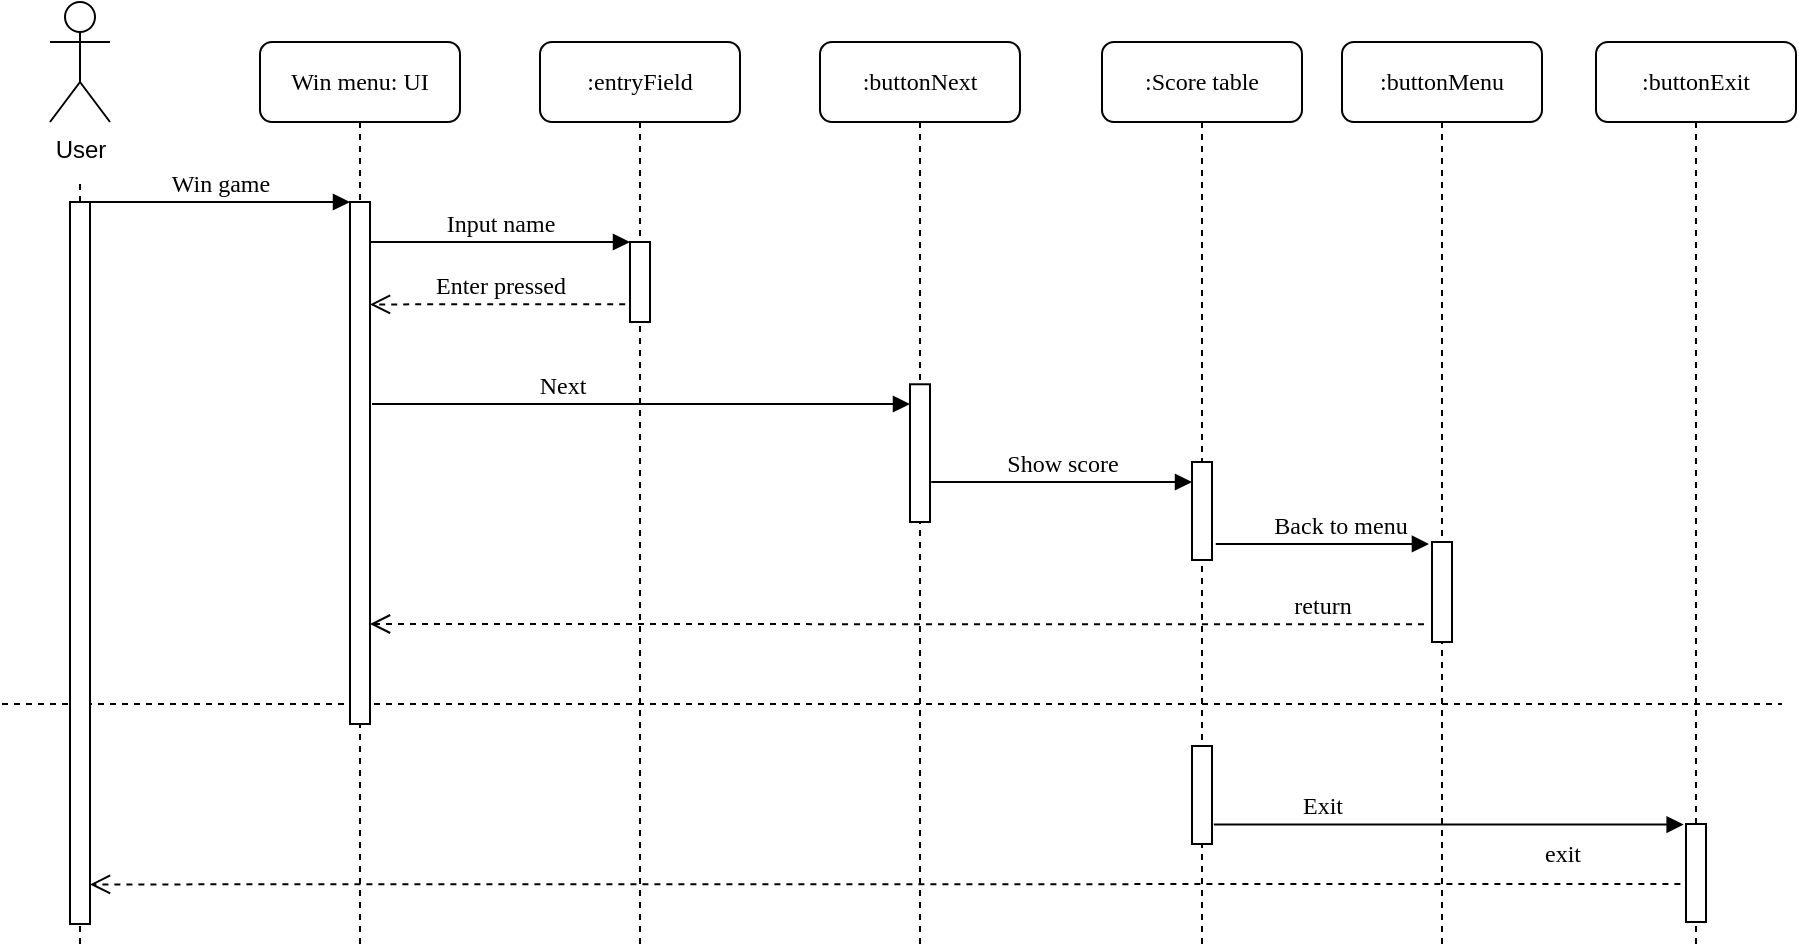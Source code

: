 <mxfile version="14.0.1" type="device"><diagram id="h9st2DXIC28NBQSLLTS9" name="Page-1"><mxGraphModel dx="1730" dy="1022" grid="1" gridSize="10" guides="1" tooltips="1" connect="1" arrows="1" fold="1" page="1" pageScale="1" pageWidth="827" pageHeight="1169" math="0" shadow="0"><root><mxCell id="0"/><mxCell id="1" parent="0"/><mxCell id="5oZ1idAoIEOfA9_rG4AP-1" value=":entryField" style="shape=umlLifeline;perimeter=lifelinePerimeter;whiteSpace=wrap;html=1;container=1;collapsible=0;recursiveResize=0;outlineConnect=0;rounded=1;shadow=0;comic=0;labelBackgroundColor=none;strokeWidth=1;fontFamily=Verdana;fontSize=12;align=center;" parent="1" vertex="1"><mxGeometry x="299" y="309" width="100" height="451" as="geometry"/></mxCell><mxCell id="5oZ1idAoIEOfA9_rG4AP-2" value="" style="html=1;points=[];perimeter=orthogonalPerimeter;rounded=0;shadow=0;comic=0;labelBackgroundColor=none;strokeWidth=1;fontFamily=Verdana;fontSize=12;align=center;" parent="5oZ1idAoIEOfA9_rG4AP-1" vertex="1"><mxGeometry x="45" y="100" width="10" height="40" as="geometry"/></mxCell><mxCell id="oBhiKQx70gJ2pxrSRNjj-8" value="" style="endArrow=none;dashed=1;html=1;" edge="1" parent="5oZ1idAoIEOfA9_rG4AP-1"><mxGeometry width="50" height="50" relative="1" as="geometry"><mxPoint x="-269" y="331" as="sourcePoint"/><mxPoint x="621" y="331" as="targetPoint"/></mxGeometry></mxCell><mxCell id="5oZ1idAoIEOfA9_rG4AP-5" value=":buttonNext" style="shape=umlLifeline;perimeter=lifelinePerimeter;whiteSpace=wrap;html=1;container=1;collapsible=0;recursiveResize=0;outlineConnect=0;rounded=1;shadow=0;comic=0;labelBackgroundColor=none;strokeWidth=1;fontFamily=Verdana;fontSize=12;align=center;" parent="1" vertex="1"><mxGeometry x="439" y="309" width="100" height="451" as="geometry"/></mxCell><mxCell id="5oZ1idAoIEOfA9_rG4AP-6" value="" style="html=1;points=[];perimeter=orthogonalPerimeter;rounded=0;shadow=0;comic=0;labelBackgroundColor=none;strokeWidth=1;fontFamily=Verdana;fontSize=12;align=center;" parent="5oZ1idAoIEOfA9_rG4AP-5" vertex="1"><mxGeometry x="45" y="171.14" width="10" height="68.86" as="geometry"/></mxCell><mxCell id="5oZ1idAoIEOfA9_rG4AP-8" value="Win menu: UI" style="shape=umlLifeline;perimeter=lifelinePerimeter;whiteSpace=wrap;html=1;container=0;collapsible=0;recursiveResize=0;outlineConnect=0;rounded=1;shadow=0;comic=0;labelBackgroundColor=none;strokeWidth=1;fontFamily=Verdana;fontSize=12;align=center;" parent="1" vertex="1"><mxGeometry x="159" y="309" width="100" height="451" as="geometry"/></mxCell><mxCell id="5oZ1idAoIEOfA9_rG4AP-12" value="Input name" style="html=1;verticalAlign=bottom;endArrow=block;entryX=0;entryY=0;labelBackgroundColor=none;fontFamily=Verdana;fontSize=12;edgeStyle=elbowEdgeStyle;elbow=vertical;" parent="1" edge="1"><mxGeometry relative="1" as="geometry"><mxPoint x="214" y="409" as="sourcePoint"/><mxPoint x="344" y="409" as="targetPoint"/></mxGeometry></mxCell><mxCell id="5oZ1idAoIEOfA9_rG4AP-14" value="User" style="shape=umlActor;verticalLabelPosition=bottom;verticalAlign=top;html=1;" parent="1" vertex="1"><mxGeometry x="54" y="289" width="30" height="60" as="geometry"/></mxCell><mxCell id="5oZ1idAoIEOfA9_rG4AP-15" value="" style="html=1;points=[];perimeter=orthogonalPerimeter;rounded=0;shadow=0;comic=0;labelBackgroundColor=none;strokeWidth=1;fontFamily=Verdana;fontSize=12;align=center;" parent="1" vertex="1"><mxGeometry x="204" y="389" width="10" height="261" as="geometry"/></mxCell><mxCell id="5oZ1idAoIEOfA9_rG4AP-16" value="" style="endArrow=none;dashed=1;html=1;" parent="1" source="5oZ1idAoIEOfA9_rG4AP-17" edge="1"><mxGeometry width="50" height="50" relative="1" as="geometry"><mxPoint x="99" y="879" as="sourcePoint"/><mxPoint x="69" y="379" as="targetPoint"/></mxGeometry></mxCell><mxCell id="5oZ1idAoIEOfA9_rG4AP-17" value="" style="html=1;points=[];perimeter=orthogonalPerimeter;" parent="1" vertex="1"><mxGeometry x="64" y="389" width="10" height="361" as="geometry"/></mxCell><mxCell id="5oZ1idAoIEOfA9_rG4AP-18" value="" style="endArrow=none;dashed=1;html=1;" parent="1" target="5oZ1idAoIEOfA9_rG4AP-17" edge="1"><mxGeometry width="50" height="50" relative="1" as="geometry"><mxPoint x="69" y="760" as="sourcePoint"/><mxPoint x="99" y="379" as="targetPoint"/></mxGeometry></mxCell><mxCell id="5oZ1idAoIEOfA9_rG4AP-19" value="Win game" style="html=1;verticalAlign=bottom;endArrow=block;entryX=0;entryY=0;labelBackgroundColor=none;fontFamily=Verdana;fontSize=12;edgeStyle=elbowEdgeStyle;elbow=vertical;" parent="1" edge="1"><mxGeometry relative="1" as="geometry"><mxPoint x="74" y="389" as="sourcePoint"/><mxPoint x="204" y="389" as="targetPoint"/></mxGeometry></mxCell><mxCell id="5oZ1idAoIEOfA9_rG4AP-41" value=":Score table" style="shape=umlLifeline;perimeter=lifelinePerimeter;whiteSpace=wrap;html=1;container=1;collapsible=0;recursiveResize=0;outlineConnect=0;rounded=1;shadow=0;comic=0;labelBackgroundColor=none;strokeWidth=1;fontFamily=Verdana;fontSize=12;align=center;" parent="1" vertex="1"><mxGeometry x="580" y="309" width="100" height="451" as="geometry"/></mxCell><mxCell id="5oZ1idAoIEOfA9_rG4AP-42" value="" style="html=1;points=[];perimeter=orthogonalPerimeter;rounded=0;shadow=0;comic=0;labelBackgroundColor=none;strokeWidth=1;fontFamily=Verdana;fontSize=12;align=center;" parent="5oZ1idAoIEOfA9_rG4AP-41" vertex="1"><mxGeometry x="45" y="210" width="10" height="49" as="geometry"/></mxCell><mxCell id="oBhiKQx70gJ2pxrSRNjj-7" value="" style="html=1;points=[];perimeter=orthogonalPerimeter;rounded=0;shadow=0;comic=0;labelBackgroundColor=none;strokeWidth=1;fontFamily=Verdana;fontSize=12;align=center;" vertex="1" parent="5oZ1idAoIEOfA9_rG4AP-41"><mxGeometry x="45" y="352" width="10" height="49" as="geometry"/></mxCell><mxCell id="5oZ1idAoIEOfA9_rG4AP-45" value="Show score" style="html=1;verticalAlign=bottom;endArrow=block;labelBackgroundColor=none;fontFamily=Verdana;fontSize=12;edgeStyle=elbowEdgeStyle;elbow=vertical;" parent="1" target="5oZ1idAoIEOfA9_rG4AP-42" edge="1"><mxGeometry x="0.161" relative="1" as="geometry"><mxPoint x="510" y="529" as="sourcePoint"/><mxPoint x="600" y="518.5" as="targetPoint"/><Array as="points"><mxPoint x="490" y="529"/></Array><mxPoint as="offset"/></mxGeometry></mxCell><mxCell id="5oZ1idAoIEOfA9_rG4AP-49" value="return" style="html=1;verticalAlign=bottom;endArrow=open;dashed=1;endSize=8;labelBackgroundColor=none;fontFamily=Verdana;fontSize=12;edgeStyle=elbowEdgeStyle;elbow=vertical;exitX=-0.4;exitY=0.823;exitDx=0;exitDy=0;exitPerimeter=0;" parent="1" edge="1" source="oBhiKQx70gJ2pxrSRNjj-3"><mxGeometry x="-0.806" relative="1" as="geometry"><mxPoint x="214" y="600" as="targetPoint"/><Array as="points"><mxPoint x="740" y="600"/></Array><mxPoint x="622.4" y="601.0" as="sourcePoint"/><mxPoint as="offset"/></mxGeometry></mxCell><mxCell id="5oZ1idAoIEOfA9_rG4AP-56" value="exit" style="html=1;verticalAlign=bottom;endArrow=open;dashed=1;endSize=8;labelBackgroundColor=none;fontFamily=Verdana;fontSize=12;edgeStyle=elbowEdgeStyle;elbow=vertical;exitX=-0.28;exitY=0.612;exitDx=0;exitDy=0;exitPerimeter=0;" parent="1" edge="1" source="oBhiKQx70gJ2pxrSRNjj-5"><mxGeometry x="-0.851" y="-6" relative="1" as="geometry"><mxPoint x="74" y="730" as="targetPoint"/><Array as="points"><mxPoint x="194.6" y="730.2"/></Array><mxPoint x="201.6" y="730.1" as="sourcePoint"/><mxPoint as="offset"/></mxGeometry></mxCell><mxCell id="oBhiKQx70gJ2pxrSRNjj-1" value="Enter pressed" style="html=1;verticalAlign=bottom;endArrow=open;dashed=1;endSize=8;labelBackgroundColor=none;fontFamily=Verdana;fontSize=12;edgeStyle=elbowEdgeStyle;elbow=vertical;exitX=-0.14;exitY=0.89;exitDx=0;exitDy=0;exitPerimeter=0;" edge="1" parent="1"><mxGeometry x="-0.022" relative="1" as="geometry"><mxPoint x="214" y="440" as="targetPoint"/><Array as="points"><mxPoint x="334.6" y="440.2"/></Array><mxPoint x="341.6" y="440.1" as="sourcePoint"/><mxPoint as="offset"/></mxGeometry></mxCell><mxCell id="5oZ1idAoIEOfA9_rG4AP-13" value="Next" style="html=1;verticalAlign=bottom;endArrow=block;labelBackgroundColor=none;fontFamily=Verdana;fontSize=12;edgeStyle=elbowEdgeStyle;elbow=vertical;" parent="1" edge="1"><mxGeometry x="-0.294" relative="1" as="geometry"><mxPoint x="215" y="490" as="sourcePoint"/><mxPoint x="484" y="490" as="targetPoint"/><Array as="points"><mxPoint x="360" y="490"/></Array><mxPoint as="offset"/></mxGeometry></mxCell><mxCell id="oBhiKQx70gJ2pxrSRNjj-2" value=":buttonMenu" style="shape=umlLifeline;perimeter=lifelinePerimeter;whiteSpace=wrap;html=1;container=1;collapsible=0;recursiveResize=0;outlineConnect=0;rounded=1;shadow=0;comic=0;labelBackgroundColor=none;strokeWidth=1;fontFamily=Verdana;fontSize=12;align=center;" vertex="1" parent="1"><mxGeometry x="700" y="309" width="100" height="451" as="geometry"/></mxCell><mxCell id="oBhiKQx70gJ2pxrSRNjj-3" value="" style="html=1;points=[];perimeter=orthogonalPerimeter;rounded=0;shadow=0;comic=0;labelBackgroundColor=none;strokeWidth=1;fontFamily=Verdana;fontSize=12;align=center;" vertex="1" parent="oBhiKQx70gJ2pxrSRNjj-2"><mxGeometry x="45" y="250" width="10" height="50" as="geometry"/></mxCell><mxCell id="oBhiKQx70gJ2pxrSRNjj-4" value=":buttonExit" style="shape=umlLifeline;perimeter=lifelinePerimeter;whiteSpace=wrap;html=1;container=1;collapsible=0;recursiveResize=0;outlineConnect=0;rounded=1;shadow=0;comic=0;labelBackgroundColor=none;strokeWidth=1;fontFamily=Verdana;fontSize=12;align=center;" vertex="1" parent="1"><mxGeometry x="827" y="309" width="100" height="451" as="geometry"/></mxCell><mxCell id="oBhiKQx70gJ2pxrSRNjj-5" value="" style="html=1;points=[];perimeter=orthogonalPerimeter;rounded=0;shadow=0;comic=0;labelBackgroundColor=none;strokeWidth=1;fontFamily=Verdana;fontSize=12;align=center;" vertex="1" parent="oBhiKQx70gJ2pxrSRNjj-4"><mxGeometry x="45" y="391" width="10" height="49" as="geometry"/></mxCell><mxCell id="oBhiKQx70gJ2pxrSRNjj-6" value="Back to menu" style="html=1;verticalAlign=bottom;endArrow=block;labelBackgroundColor=none;fontFamily=Verdana;fontSize=12;edgeStyle=elbowEdgeStyle;elbow=vertical;entryX=-0.153;entryY=0.014;entryDx=0;entryDy=0;entryPerimeter=0;exitX=1.189;exitY=0.836;exitDx=0;exitDy=0;exitPerimeter=0;" edge="1" parent="1" source="5oZ1idAoIEOfA9_rG4AP-42" target="oBhiKQx70gJ2pxrSRNjj-3"><mxGeometry x="0.161" relative="1" as="geometry"><mxPoint x="650" y="560" as="sourcePoint"/><mxPoint x="740" y="560" as="targetPoint"/><Array as="points"><mxPoint x="630" y="560"/></Array><mxPoint as="offset"/></mxGeometry></mxCell><mxCell id="oBhiKQx70gJ2pxrSRNjj-9" value="Exit" style="html=1;verticalAlign=bottom;endArrow=block;labelBackgroundColor=none;fontFamily=Verdana;fontSize=12;edgeStyle=elbowEdgeStyle;elbow=vertical;exitX=1.091;exitY=0.801;exitDx=0;exitDy=0;exitPerimeter=0;entryX=-0.119;entryY=0.013;entryDx=0;entryDy=0;entryPerimeter=0;" edge="1" parent="1" source="oBhiKQx70gJ2pxrSRNjj-7" target="oBhiKQx70gJ2pxrSRNjj-5"><mxGeometry x="-0.54" relative="1" as="geometry"><mxPoint x="640.0" y="700.264" as="sourcePoint"/><mxPoint x="870" y="700" as="targetPoint"/><Array as="points"><mxPoint x="633.11" y="700.3"/></Array><mxPoint as="offset"/></mxGeometry></mxCell></root></mxGraphModel></diagram></mxfile>